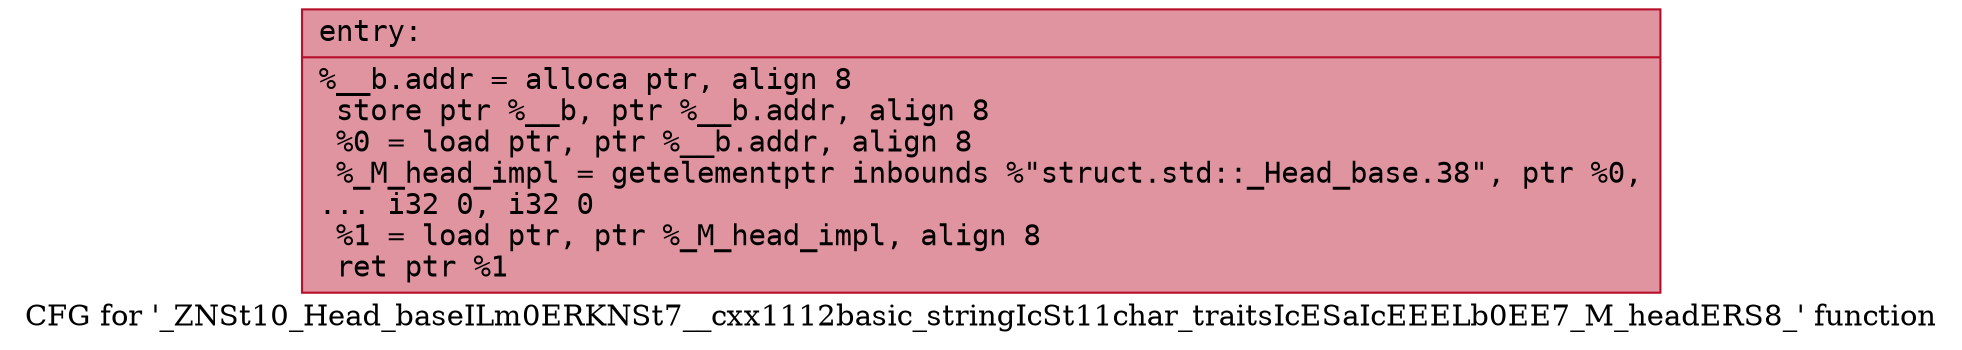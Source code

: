 digraph "CFG for '_ZNSt10_Head_baseILm0ERKNSt7__cxx1112basic_stringIcSt11char_traitsIcESaIcEEELb0EE7_M_headERS8_' function" {
	label="CFG for '_ZNSt10_Head_baseILm0ERKNSt7__cxx1112basic_stringIcSt11char_traitsIcESaIcEEELb0EE7_M_headERS8_' function";

	Node0x55ee2723d3d0 [shape=record,color="#b70d28ff", style=filled, fillcolor="#b70d2870" fontname="Courier",label="{entry:\l|  %__b.addr = alloca ptr, align 8\l  store ptr %__b, ptr %__b.addr, align 8\l  %0 = load ptr, ptr %__b.addr, align 8\l  %_M_head_impl = getelementptr inbounds %\"struct.std::_Head_base.38\", ptr %0,\l... i32 0, i32 0\l  %1 = load ptr, ptr %_M_head_impl, align 8\l  ret ptr %1\l}"];
}
